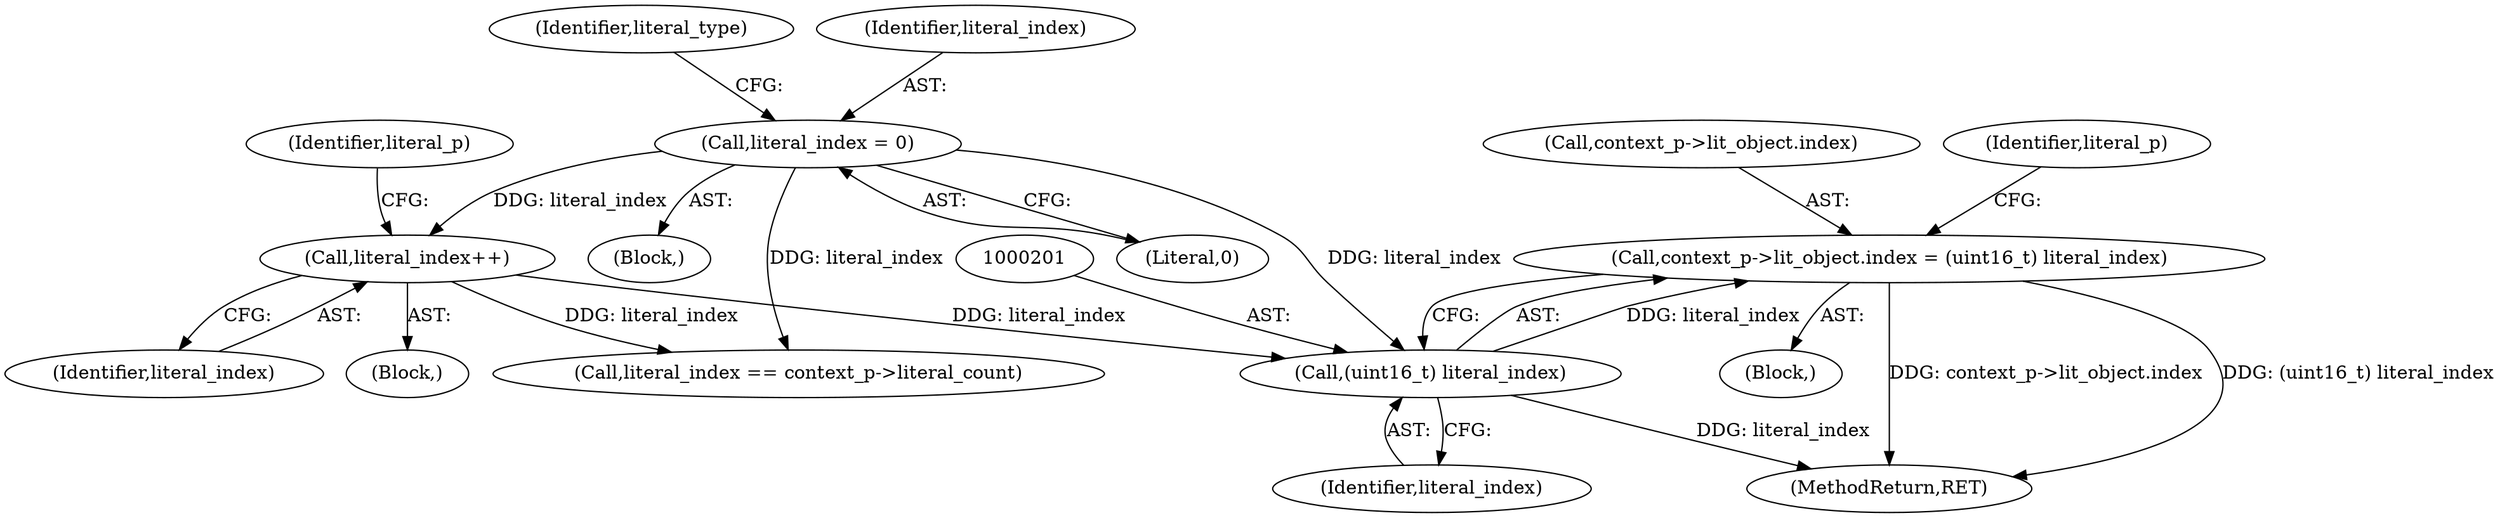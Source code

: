 digraph "0_jerryscript_03a8c630f015f63268639d3ed3bf82cff6fa77d8@pointer" {
"1000194" [label="(Call,context_p->lit_object.index = (uint16_t) literal_index)"];
"1000200" [label="(Call,(uint16_t) literal_index)"];
"1000116" [label="(Call,literal_index = 0)"];
"1000215" [label="(Call,literal_index++)"];
"1000122" [label="(Identifier,literal_type)"];
"1000117" [label="(Identifier,literal_index)"];
"1000205" [label="(Identifier,literal_p)"];
"1000202" [label="(Identifier,literal_index)"];
"1000200" [label="(Call,(uint16_t) literal_index)"];
"1000118" [label="(Literal,0)"];
"1000194" [label="(Call,context_p->lit_object.index = (uint16_t) literal_index)"];
"1000186" [label="(Block,)"];
"1000112" [label="(Block,)"];
"1000116" [label="(Call,literal_index = 0)"];
"1000323" [label="(MethodReturn,RET)"];
"1000218" [label="(Call,literal_index == context_p->literal_count)"];
"1000195" [label="(Call,context_p->lit_object.index)"];
"1000215" [label="(Call,literal_index++)"];
"1000160" [label="(Block,)"];
"1000216" [label="(Identifier,literal_index)"];
"1000153" [label="(Identifier,literal_p)"];
"1000194" -> "1000186"  [label="AST: "];
"1000194" -> "1000200"  [label="CFG: "];
"1000195" -> "1000194"  [label="AST: "];
"1000200" -> "1000194"  [label="AST: "];
"1000205" -> "1000194"  [label="CFG: "];
"1000194" -> "1000323"  [label="DDG: (uint16_t) literal_index"];
"1000194" -> "1000323"  [label="DDG: context_p->lit_object.index"];
"1000200" -> "1000194"  [label="DDG: literal_index"];
"1000200" -> "1000202"  [label="CFG: "];
"1000201" -> "1000200"  [label="AST: "];
"1000202" -> "1000200"  [label="AST: "];
"1000200" -> "1000323"  [label="DDG: literal_index"];
"1000116" -> "1000200"  [label="DDG: literal_index"];
"1000215" -> "1000200"  [label="DDG: literal_index"];
"1000116" -> "1000112"  [label="AST: "];
"1000116" -> "1000118"  [label="CFG: "];
"1000117" -> "1000116"  [label="AST: "];
"1000118" -> "1000116"  [label="AST: "];
"1000122" -> "1000116"  [label="CFG: "];
"1000116" -> "1000215"  [label="DDG: literal_index"];
"1000116" -> "1000218"  [label="DDG: literal_index"];
"1000215" -> "1000160"  [label="AST: "];
"1000215" -> "1000216"  [label="CFG: "];
"1000216" -> "1000215"  [label="AST: "];
"1000153" -> "1000215"  [label="CFG: "];
"1000215" -> "1000218"  [label="DDG: literal_index"];
}
